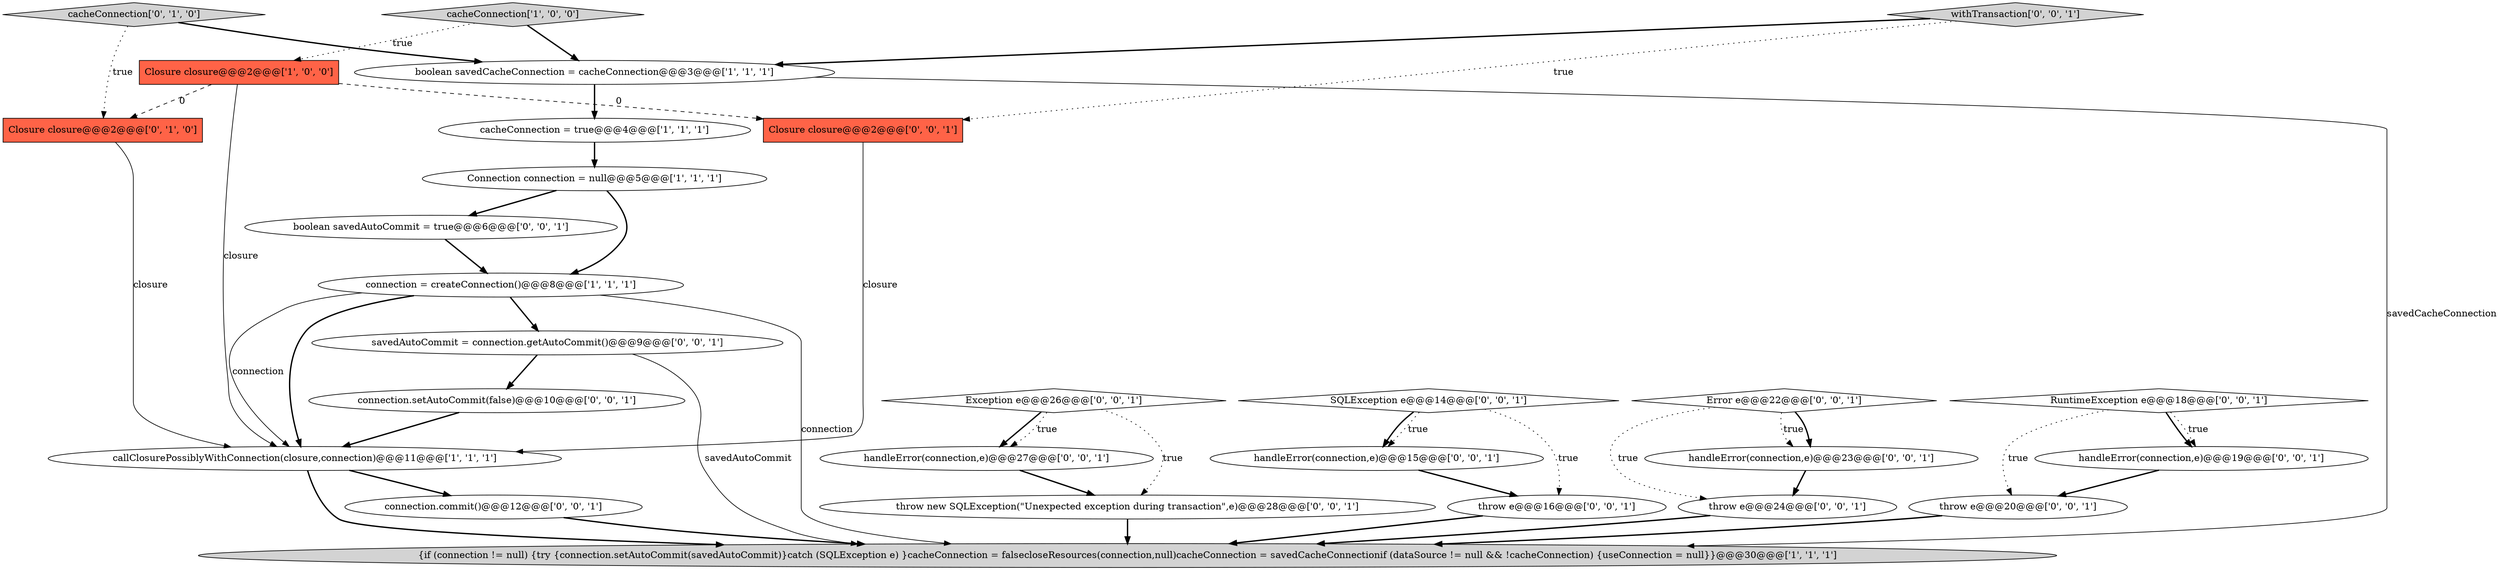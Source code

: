 digraph {
5 [style = filled, label = "boolean savedCacheConnection = cacheConnection@@@3@@@['1', '1', '1']", fillcolor = white, shape = ellipse image = "AAA0AAABBB1BBB"];
18 [style = filled, label = "Closure closure@@@2@@@['0', '0', '1']", fillcolor = tomato, shape = box image = "AAA0AAABBB3BBB"];
4 [style = filled, label = "Closure closure@@@2@@@['1', '0', '0']", fillcolor = tomato, shape = box image = "AAA1AAABBB1BBB"];
1 [style = filled, label = "callClosurePossiblyWithConnection(closure,connection)@@@11@@@['1', '1', '1']", fillcolor = white, shape = ellipse image = "AAA0AAABBB1BBB"];
25 [style = filled, label = "connection.setAutoCommit(false)@@@10@@@['0', '0', '1']", fillcolor = white, shape = ellipse image = "AAA0AAABBB3BBB"];
13 [style = filled, label = "boolean savedAutoCommit = true@@@6@@@['0', '0', '1']", fillcolor = white, shape = ellipse image = "AAA0AAABBB3BBB"];
14 [style = filled, label = "SQLException e@@@14@@@['0', '0', '1']", fillcolor = white, shape = diamond image = "AAA0AAABBB3BBB"];
17 [style = filled, label = "throw new SQLException(\"Unexpected exception during transaction\",e)@@@28@@@['0', '0', '1']", fillcolor = white, shape = ellipse image = "AAA0AAABBB3BBB"];
6 [style = filled, label = "Connection connection = null@@@5@@@['1', '1', '1']", fillcolor = white, shape = ellipse image = "AAA0AAABBB1BBB"];
8 [style = filled, label = "Closure closure@@@2@@@['0', '1', '0']", fillcolor = tomato, shape = box image = "AAA1AAABBB2BBB"];
12 [style = filled, label = "Exception e@@@26@@@['0', '0', '1']", fillcolor = white, shape = diamond image = "AAA0AAABBB3BBB"];
27 [style = filled, label = "withTransaction['0', '0', '1']", fillcolor = lightgray, shape = diamond image = "AAA0AAABBB3BBB"];
21 [style = filled, label = "handleError(connection,e)@@@27@@@['0', '0', '1']", fillcolor = white, shape = ellipse image = "AAA0AAABBB3BBB"];
3 [style = filled, label = "cacheConnection = true@@@4@@@['1', '1', '1']", fillcolor = white, shape = ellipse image = "AAA0AAABBB1BBB"];
23 [style = filled, label = "handleError(connection,e)@@@23@@@['0', '0', '1']", fillcolor = white, shape = ellipse image = "AAA0AAABBB3BBB"];
20 [style = filled, label = "throw e@@@16@@@['0', '0', '1']", fillcolor = white, shape = ellipse image = "AAA0AAABBB3BBB"];
0 [style = filled, label = "connection = createConnection()@@@8@@@['1', '1', '1']", fillcolor = white, shape = ellipse image = "AAA0AAABBB1BBB"];
22 [style = filled, label = "throw e@@@24@@@['0', '0', '1']", fillcolor = white, shape = ellipse image = "AAA0AAABBB3BBB"];
15 [style = filled, label = "handleError(connection,e)@@@19@@@['0', '0', '1']", fillcolor = white, shape = ellipse image = "AAA0AAABBB3BBB"];
16 [style = filled, label = "connection.commit()@@@12@@@['0', '0', '1']", fillcolor = white, shape = ellipse image = "AAA0AAABBB3BBB"];
2 [style = filled, label = "{if (connection != null) {try {connection.setAutoCommit(savedAutoCommit)}catch (SQLException e) }cacheConnection = falsecloseResources(connection,null)cacheConnection = savedCacheConnectionif (dataSource != null && !cacheConnection) {useConnection = null}}@@@30@@@['1', '1', '1']", fillcolor = lightgray, shape = ellipse image = "AAA0AAABBB1BBB"];
7 [style = filled, label = "cacheConnection['1', '0', '0']", fillcolor = lightgray, shape = diamond image = "AAA0AAABBB1BBB"];
9 [style = filled, label = "cacheConnection['0', '1', '0']", fillcolor = lightgray, shape = diamond image = "AAA0AAABBB2BBB"];
24 [style = filled, label = "throw e@@@20@@@['0', '0', '1']", fillcolor = white, shape = ellipse image = "AAA0AAABBB3BBB"];
26 [style = filled, label = "RuntimeException e@@@18@@@['0', '0', '1']", fillcolor = white, shape = diamond image = "AAA0AAABBB3BBB"];
19 [style = filled, label = "savedAutoCommit = connection.getAutoCommit()@@@9@@@['0', '0', '1']", fillcolor = white, shape = ellipse image = "AAA0AAABBB3BBB"];
11 [style = filled, label = "Error e@@@22@@@['0', '0', '1']", fillcolor = white, shape = diamond image = "AAA0AAABBB3BBB"];
10 [style = filled, label = "handleError(connection,e)@@@15@@@['0', '0', '1']", fillcolor = white, shape = ellipse image = "AAA0AAABBB3BBB"];
5->3 [style = bold, label=""];
4->18 [style = dashed, label="0"];
12->17 [style = dotted, label="true"];
10->20 [style = bold, label=""];
25->1 [style = bold, label=""];
22->2 [style = bold, label=""];
24->2 [style = bold, label=""];
5->2 [style = solid, label="savedCacheConnection"];
0->19 [style = bold, label=""];
12->21 [style = bold, label=""];
11->23 [style = dotted, label="true"];
14->10 [style = bold, label=""];
3->6 [style = bold, label=""];
0->1 [style = solid, label="connection"];
6->0 [style = bold, label=""];
16->2 [style = bold, label=""];
11->22 [style = dotted, label="true"];
12->21 [style = dotted, label="true"];
8->1 [style = solid, label="closure"];
14->10 [style = dotted, label="true"];
19->25 [style = bold, label=""];
20->2 [style = bold, label=""];
9->8 [style = dotted, label="true"];
14->20 [style = dotted, label="true"];
7->5 [style = bold, label=""];
23->22 [style = bold, label=""];
17->2 [style = bold, label=""];
1->16 [style = bold, label=""];
0->1 [style = bold, label=""];
6->13 [style = bold, label=""];
15->24 [style = bold, label=""];
26->24 [style = dotted, label="true"];
7->4 [style = dotted, label="true"];
26->15 [style = bold, label=""];
4->8 [style = dashed, label="0"];
26->15 [style = dotted, label="true"];
9->5 [style = bold, label=""];
0->2 [style = solid, label="connection"];
1->2 [style = bold, label=""];
27->5 [style = bold, label=""];
19->2 [style = solid, label="savedAutoCommit"];
27->18 [style = dotted, label="true"];
11->23 [style = bold, label=""];
21->17 [style = bold, label=""];
13->0 [style = bold, label=""];
18->1 [style = solid, label="closure"];
4->1 [style = solid, label="closure"];
}

